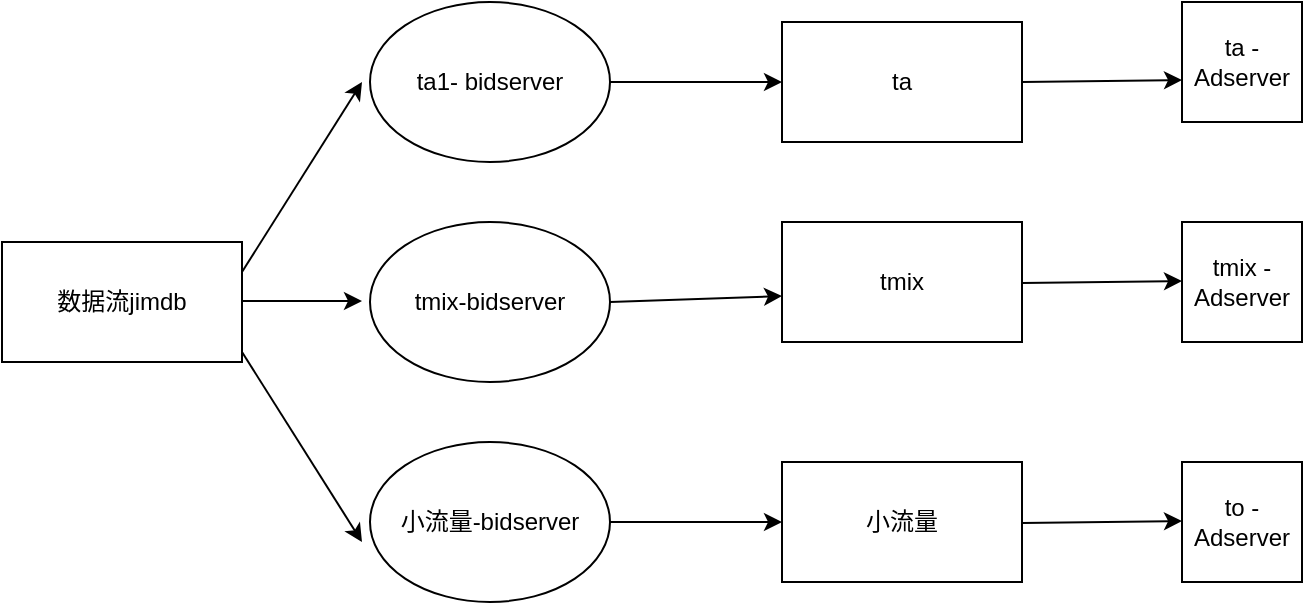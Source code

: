 <mxfile version="13.10.1" type="github">
  <diagram id="2AEJuMFNZ6VCCIvOhW0Y" name="Page-1">
    <mxGraphModel dx="946" dy="662" grid="1" gridSize="10" guides="1" tooltips="1" connect="1" arrows="1" fold="1" page="1" pageScale="1" pageWidth="827" pageHeight="1169" math="0" shadow="0">
      <root>
        <mxCell id="0" />
        <mxCell id="1" parent="0" />
        <mxCell id="TBM4v89gvCRjGQt3zVHC-1" value="数据流jimdb" style="rounded=0;whiteSpace=wrap;html=1;" parent="1" vertex="1">
          <mxGeometry x="170" y="230" width="120" height="60" as="geometry" />
        </mxCell>
        <mxCell id="TBM4v89gvCRjGQt3zVHC-3" value="ta" style="rounded=0;whiteSpace=wrap;html=1;" parent="1" vertex="1">
          <mxGeometry x="560" y="120" width="120" height="60" as="geometry" />
        </mxCell>
        <mxCell id="TBM4v89gvCRjGQt3zVHC-4" value="tmix" style="rounded=0;whiteSpace=wrap;html=1;" parent="1" vertex="1">
          <mxGeometry x="560" y="220" width="120" height="60" as="geometry" />
        </mxCell>
        <mxCell id="TBM4v89gvCRjGQt3zVHC-5" value="小流量" style="rounded=0;whiteSpace=wrap;html=1;" parent="1" vertex="1">
          <mxGeometry x="560" y="340" width="120" height="60" as="geometry" />
        </mxCell>
        <mxCell id="TBM4v89gvCRjGQt3zVHC-6" value="" style="endArrow=classic;html=1;exitX=1;exitY=0.25;exitDx=0;exitDy=0;" parent="1" source="TBM4v89gvCRjGQt3zVHC-1" edge="1">
          <mxGeometry width="50" height="50" relative="1" as="geometry">
            <mxPoint x="280" y="210" as="sourcePoint" />
            <mxPoint x="350" y="150" as="targetPoint" />
          </mxGeometry>
        </mxCell>
        <mxCell id="TBM4v89gvCRjGQt3zVHC-9" value="" style="endArrow=classic;html=1;" parent="1" edge="1">
          <mxGeometry width="50" height="50" relative="1" as="geometry">
            <mxPoint x="290" y="259.5" as="sourcePoint" />
            <mxPoint x="350" y="259.5" as="targetPoint" />
          </mxGeometry>
        </mxCell>
        <mxCell id="TBM4v89gvCRjGQt3zVHC-10" value="" style="endArrow=classic;html=1;" parent="1" edge="1">
          <mxGeometry width="50" height="50" relative="1" as="geometry">
            <mxPoint x="290" y="285" as="sourcePoint" />
            <mxPoint x="350" y="380" as="targetPoint" />
          </mxGeometry>
        </mxCell>
        <mxCell id="TBM4v89gvCRjGQt3zVHC-11" value="ta1- bidserver" style="ellipse;whiteSpace=wrap;html=1;" parent="1" vertex="1">
          <mxGeometry x="354" y="110" width="120" height="80" as="geometry" />
        </mxCell>
        <mxCell id="TBM4v89gvCRjGQt3zVHC-12" value="tmix-bidserver" style="ellipse;whiteSpace=wrap;html=1;" parent="1" vertex="1">
          <mxGeometry x="354" y="220" width="120" height="80" as="geometry" />
        </mxCell>
        <mxCell id="TBM4v89gvCRjGQt3zVHC-13" value="小流量-bidserver" style="ellipse;whiteSpace=wrap;html=1;" parent="1" vertex="1">
          <mxGeometry x="354" y="330" width="120" height="80" as="geometry" />
        </mxCell>
        <mxCell id="TBM4v89gvCRjGQt3zVHC-14" value="" style="endArrow=classic;html=1;entryX=0;entryY=0.5;entryDx=0;entryDy=0;" parent="1" target="TBM4v89gvCRjGQt3zVHC-3" edge="1">
          <mxGeometry width="50" height="50" relative="1" as="geometry">
            <mxPoint x="474" y="150" as="sourcePoint" />
            <mxPoint x="524" y="100" as="targetPoint" />
          </mxGeometry>
        </mxCell>
        <mxCell id="TBM4v89gvCRjGQt3zVHC-15" value="" style="endArrow=classic;html=1;entryX=0;entryY=0.617;entryDx=0;entryDy=0;entryPerimeter=0;" parent="1" target="TBM4v89gvCRjGQt3zVHC-4" edge="1">
          <mxGeometry width="50" height="50" relative="1" as="geometry">
            <mxPoint x="474" y="260" as="sourcePoint" />
            <mxPoint x="550" y="260" as="targetPoint" />
          </mxGeometry>
        </mxCell>
        <mxCell id="TBM4v89gvCRjGQt3zVHC-16" value="" style="endArrow=classic;html=1;exitX=1;exitY=0.5;exitDx=0;exitDy=0;" parent="1" source="TBM4v89gvCRjGQt3zVHC-13" edge="1">
          <mxGeometry width="50" height="50" relative="1" as="geometry">
            <mxPoint x="510" y="420" as="sourcePoint" />
            <mxPoint x="560" y="370" as="targetPoint" />
          </mxGeometry>
        </mxCell>
        <mxCell id="ftpAGhHZDZrdvAjJsvP--1" value="ta -Adserver" style="whiteSpace=wrap;html=1;aspect=fixed;" vertex="1" parent="1">
          <mxGeometry x="760" y="110" width="60" height="60" as="geometry" />
        </mxCell>
        <mxCell id="ftpAGhHZDZrdvAjJsvP--2" value="tmix -Adserver" style="whiteSpace=wrap;html=1;aspect=fixed;" vertex="1" parent="1">
          <mxGeometry x="760" y="220" width="60" height="60" as="geometry" />
        </mxCell>
        <mxCell id="ftpAGhHZDZrdvAjJsvP--3" value="to -Adserver" style="whiteSpace=wrap;html=1;aspect=fixed;" vertex="1" parent="1">
          <mxGeometry x="760" y="340" width="60" height="60" as="geometry" />
        </mxCell>
        <mxCell id="ftpAGhHZDZrdvAjJsvP--4" value="" style="endArrow=classic;html=1;entryX=0;entryY=0.65;entryDx=0;entryDy=0;entryPerimeter=0;" edge="1" parent="1" target="ftpAGhHZDZrdvAjJsvP--1">
          <mxGeometry width="50" height="50" relative="1" as="geometry">
            <mxPoint x="680" y="150" as="sourcePoint" />
            <mxPoint x="730" y="100" as="targetPoint" />
          </mxGeometry>
        </mxCell>
        <mxCell id="ftpAGhHZDZrdvAjJsvP--5" value="" style="endArrow=classic;html=1;entryX=0;entryY=0.65;entryDx=0;entryDy=0;entryPerimeter=0;" edge="1" parent="1">
          <mxGeometry width="50" height="50" relative="1" as="geometry">
            <mxPoint x="680" y="250.5" as="sourcePoint" />
            <mxPoint x="760" y="249.5" as="targetPoint" />
          </mxGeometry>
        </mxCell>
        <mxCell id="ftpAGhHZDZrdvAjJsvP--6" value="" style="endArrow=classic;html=1;entryX=0;entryY=0.65;entryDx=0;entryDy=0;entryPerimeter=0;" edge="1" parent="1">
          <mxGeometry width="50" height="50" relative="1" as="geometry">
            <mxPoint x="680" y="370.5" as="sourcePoint" />
            <mxPoint x="760" y="369.5" as="targetPoint" />
          </mxGeometry>
        </mxCell>
      </root>
    </mxGraphModel>
  </diagram>
</mxfile>
